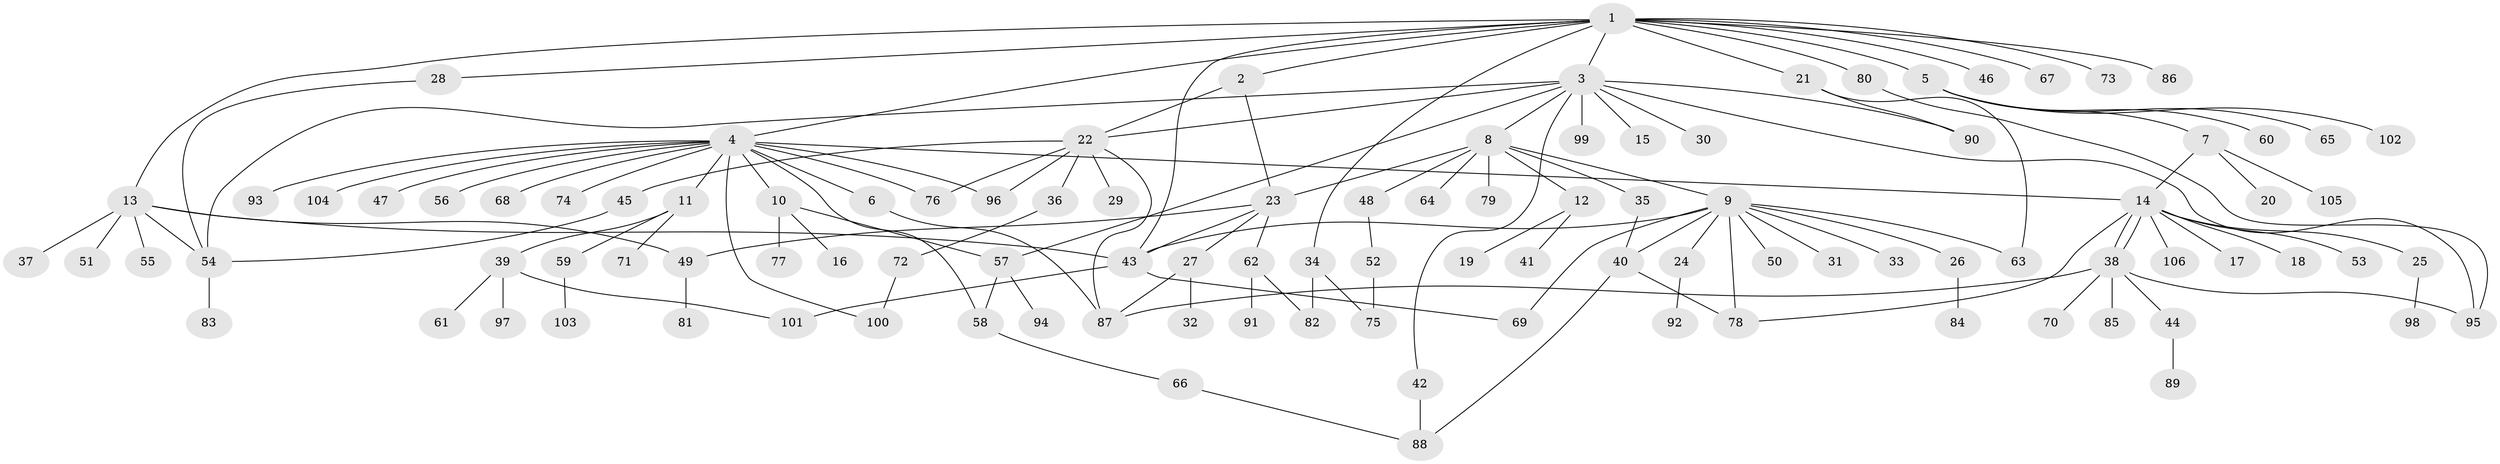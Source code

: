 // Generated by graph-tools (version 1.1) at 2025/11/02/27/25 16:11:12]
// undirected, 106 vertices, 137 edges
graph export_dot {
graph [start="1"]
  node [color=gray90,style=filled];
  1;
  2;
  3;
  4;
  5;
  6;
  7;
  8;
  9;
  10;
  11;
  12;
  13;
  14;
  15;
  16;
  17;
  18;
  19;
  20;
  21;
  22;
  23;
  24;
  25;
  26;
  27;
  28;
  29;
  30;
  31;
  32;
  33;
  34;
  35;
  36;
  37;
  38;
  39;
  40;
  41;
  42;
  43;
  44;
  45;
  46;
  47;
  48;
  49;
  50;
  51;
  52;
  53;
  54;
  55;
  56;
  57;
  58;
  59;
  60;
  61;
  62;
  63;
  64;
  65;
  66;
  67;
  68;
  69;
  70;
  71;
  72;
  73;
  74;
  75;
  76;
  77;
  78;
  79;
  80;
  81;
  82;
  83;
  84;
  85;
  86;
  87;
  88;
  89;
  90;
  91;
  92;
  93;
  94;
  95;
  96;
  97;
  98;
  99;
  100;
  101;
  102;
  103;
  104;
  105;
  106;
  1 -- 2;
  1 -- 3;
  1 -- 4;
  1 -- 5;
  1 -- 13;
  1 -- 21;
  1 -- 28;
  1 -- 34;
  1 -- 43;
  1 -- 46;
  1 -- 67;
  1 -- 73;
  1 -- 80;
  1 -- 86;
  2 -- 22;
  2 -- 23;
  3 -- 8;
  3 -- 15;
  3 -- 22;
  3 -- 30;
  3 -- 42;
  3 -- 54;
  3 -- 57;
  3 -- 90;
  3 -- 95;
  3 -- 99;
  4 -- 6;
  4 -- 10;
  4 -- 11;
  4 -- 14;
  4 -- 47;
  4 -- 56;
  4 -- 58;
  4 -- 68;
  4 -- 74;
  4 -- 76;
  4 -- 93;
  4 -- 96;
  4 -- 100;
  4 -- 104;
  5 -- 7;
  5 -- 60;
  5 -- 65;
  5 -- 102;
  6 -- 87;
  7 -- 14;
  7 -- 20;
  7 -- 105;
  8 -- 9;
  8 -- 12;
  8 -- 23;
  8 -- 35;
  8 -- 48;
  8 -- 64;
  8 -- 79;
  9 -- 24;
  9 -- 26;
  9 -- 31;
  9 -- 33;
  9 -- 40;
  9 -- 43;
  9 -- 50;
  9 -- 63;
  9 -- 69;
  9 -- 78;
  10 -- 16;
  10 -- 57;
  10 -- 77;
  11 -- 39;
  11 -- 59;
  11 -- 71;
  12 -- 19;
  12 -- 41;
  13 -- 37;
  13 -- 43;
  13 -- 49;
  13 -- 51;
  13 -- 54;
  13 -- 55;
  14 -- 17;
  14 -- 18;
  14 -- 25;
  14 -- 38;
  14 -- 38;
  14 -- 53;
  14 -- 78;
  14 -- 106;
  21 -- 63;
  21 -- 90;
  22 -- 29;
  22 -- 36;
  22 -- 45;
  22 -- 76;
  22 -- 87;
  22 -- 96;
  23 -- 27;
  23 -- 43;
  23 -- 49;
  23 -- 62;
  24 -- 92;
  25 -- 98;
  26 -- 84;
  27 -- 32;
  27 -- 87;
  28 -- 54;
  34 -- 75;
  34 -- 82;
  35 -- 40;
  36 -- 72;
  38 -- 44;
  38 -- 70;
  38 -- 85;
  38 -- 87;
  38 -- 95;
  39 -- 61;
  39 -- 97;
  39 -- 101;
  40 -- 78;
  40 -- 88;
  42 -- 88;
  43 -- 69;
  43 -- 101;
  44 -- 89;
  45 -- 54;
  48 -- 52;
  49 -- 81;
  52 -- 75;
  54 -- 83;
  57 -- 58;
  57 -- 94;
  58 -- 66;
  59 -- 103;
  62 -- 82;
  62 -- 91;
  66 -- 88;
  72 -- 100;
  80 -- 95;
}
